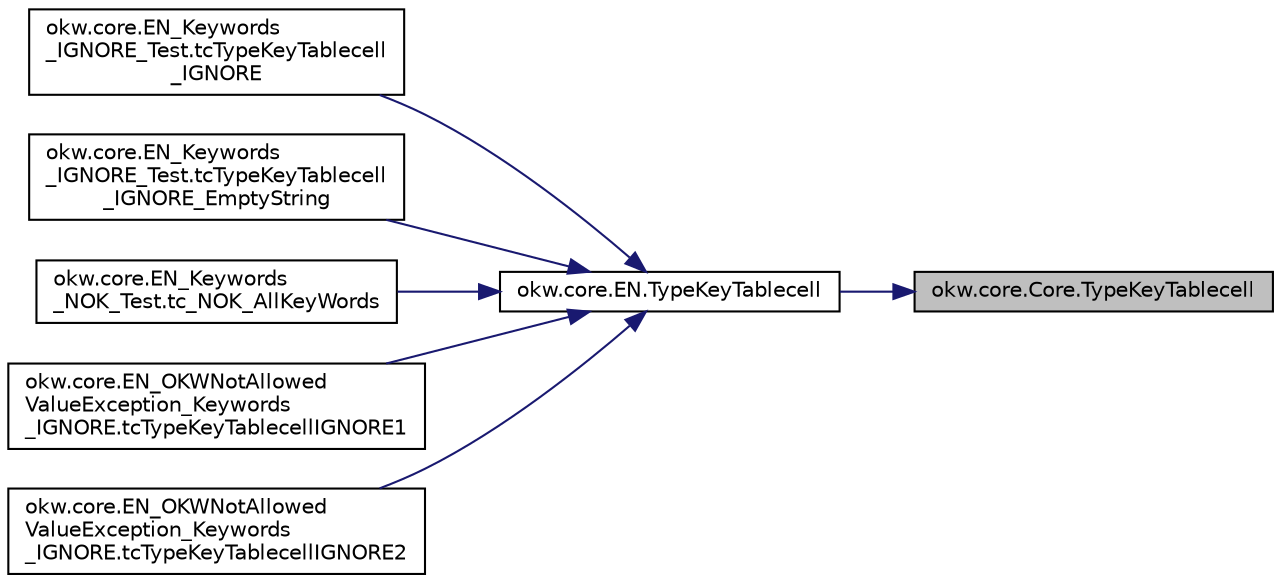 digraph "okw.core.Core.TypeKeyTablecell"
{
 // INTERACTIVE_SVG=YES
 // LATEX_PDF_SIZE
  edge [fontname="Helvetica",fontsize="10",labelfontname="Helvetica",labelfontsize="10"];
  node [fontname="Helvetica",fontsize="10",shape=record];
  rankdir="RL";
  Node3754 [label="okw.core.Core.TypeKeyTablecell",height=0.2,width=0.4,color="black", fillcolor="grey75", style="filled", fontcolor="black",tooltip="Eingabe von Daten in eine gegebene Tabellenzelle über die Tastatur."];
  Node3754 -> Node3755 [dir="back",color="midnightblue",fontsize="10",style="solid",fontname="Helvetica"];
  Node3755 [label="okw.core.EN.TypeKeyTablecell",height=0.2,width=0.4,color="black", fillcolor="white", style="filled",URL="$classokw_1_1core_1_1_e_n.html#a926f4e3a2113f58c84aea75a36ff1c6b",tooltip="Eingabe von Daten in eine gegebene Tabellenzelle über die Tastatur."];
  Node3755 -> Node3756 [dir="back",color="midnightblue",fontsize="10",style="solid",fontname="Helvetica"];
  Node3756 [label="okw.core.EN_Keywords\l_IGNORE_Test.tcTypeKeyTablecell\l_IGNORE",height=0.2,width=0.4,color="black", fillcolor="white", style="filled",URL="$classokw_1_1core_1_1_e_n___keywords___i_g_n_o_r_e___test.html#aaa61d557e71dee22c5dd59c4d7a679f8",tooltip="Prüft, ob ein einzelner Wert, oder ein einzelne Zeile an Typekey Übertragen wird."];
  Node3755 -> Node3757 [dir="back",color="midnightblue",fontsize="10",style="solid",fontname="Helvetica"];
  Node3757 [label="okw.core.EN_Keywords\l_IGNORE_Test.tcTypeKeyTablecell\l_IGNORE_EmptyString",height=0.2,width=0.4,color="black", fillcolor="white", style="filled",URL="$classokw_1_1core_1_1_e_n___keywords___i_g_n_o_r_e___test.html#a7c524ec92988abc79600d18db4d32b4b",tooltip="Prüft, ob ein einzelner Wert, oder ein einzelne Zeile an Typekey Übertragen wird."];
  Node3755 -> Node3758 [dir="back",color="midnightblue",fontsize="10",style="solid",fontname="Helvetica"];
  Node3758 [label="okw.core.EN_Keywords\l_NOK_Test.tc_NOK_AllKeyWords",height=0.2,width=0.4,color="black", fillcolor="white", style="filled",URL="$classokw_1_1core_1_1_e_n___keywords___n_o_k___test.html#a81a960a2341dfb0e27da7871291c84dc",tooltip="Prüft methoden aufruf für einen einfachen Click."];
  Node3755 -> Node3759 [dir="back",color="midnightblue",fontsize="10",style="solid",fontname="Helvetica"];
  Node3759 [label="okw.core.EN_OKWNotAllowed\lValueException_Keywords\l_IGNORE.tcTypeKeyTablecellIGNORE1",height=0.2,width=0.4,color="black", fillcolor="white", style="filled",URL="$classokw_1_1core_1_1_e_n___o_k_w_not_allowed_value_exception___keywords___i_g_n_o_r_e.html#a929cfa83f7d891858fe5f4a2da81e63d",tooltip="Prüft ob \"${IGNORE} \" die Ausnahme okw.exceptions.OKWNotAllowedValueException auslöst."];
  Node3755 -> Node3760 [dir="back",color="midnightblue",fontsize="10",style="solid",fontname="Helvetica"];
  Node3760 [label="okw.core.EN_OKWNotAllowed\lValueException_Keywords\l_IGNORE.tcTypeKeyTablecellIGNORE2",height=0.2,width=0.4,color="black", fillcolor="white", style="filled",URL="$classokw_1_1core_1_1_e_n___o_k_w_not_allowed_value_exception___keywords___i_g_n_o_r_e.html#ae6df00a6e2d2624a973edde57d0bef6a",tooltip="Prüft ob \"\"${IGNORE}${TCN}\" die Ausnahme okw.exceptions.OKWNotAllowedValueException auslöst."];
}
